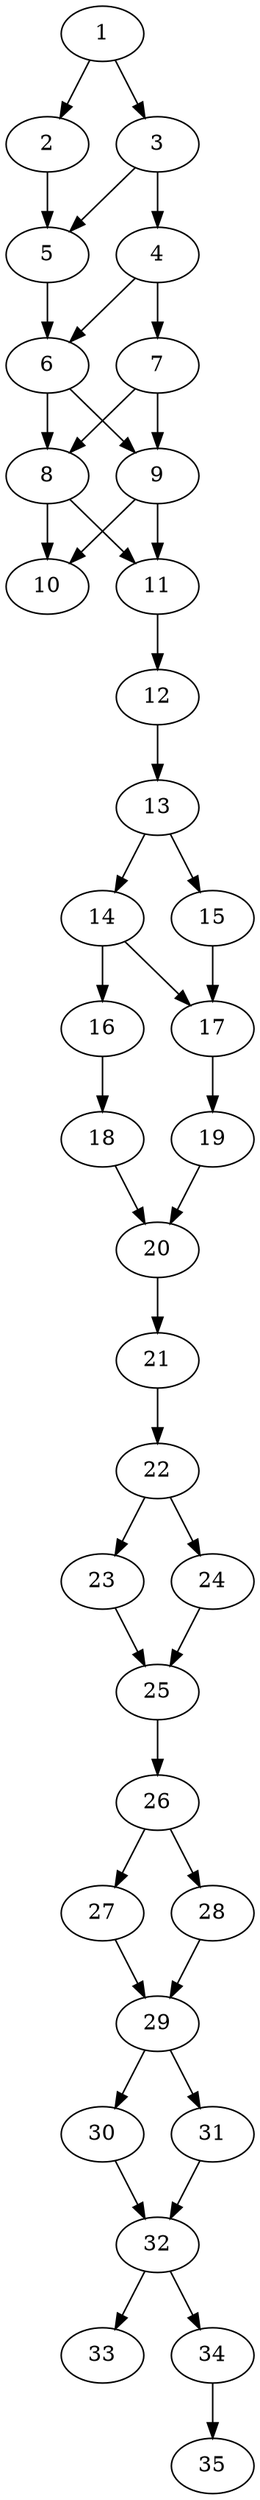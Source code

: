 // DAG automatically generated by daggen at Thu Oct  3 14:05:36 2019
// ./daggen --dot -n 35 --ccr 0.5 --fat 0.3 --regular 0.5 --density 0.9 --mindata 5242880 --maxdata 52428800 
digraph G {
  1 [size="46352384", alpha="0.08", expect_size="23176192"] 
  1 -> 2 [size ="23176192"]
  1 -> 3 [size ="23176192"]
  2 [size="69326848", alpha="0.09", expect_size="34663424"] 
  2 -> 5 [size ="34663424"]
  3 [size="13979648", alpha="0.11", expect_size="6989824"] 
  3 -> 4 [size ="6989824"]
  3 -> 5 [size ="6989824"]
  4 [size="99905536", alpha="0.04", expect_size="49952768"] 
  4 -> 6 [size ="49952768"]
  4 -> 7 [size ="49952768"]
  5 [size="90826752", alpha="0.04", expect_size="45413376"] 
  5 -> 6 [size ="45413376"]
  6 [size="43612160", alpha="0.16", expect_size="21806080"] 
  6 -> 8 [size ="21806080"]
  6 -> 9 [size ="21806080"]
  7 [size="35430400", alpha="0.18", expect_size="17715200"] 
  7 -> 8 [size ="17715200"]
  7 -> 9 [size ="17715200"]
  8 [size="36206592", alpha="0.05", expect_size="18103296"] 
  8 -> 10 [size ="18103296"]
  8 -> 11 [size ="18103296"]
  9 [size="48250880", alpha="0.07", expect_size="24125440"] 
  9 -> 10 [size ="24125440"]
  9 -> 11 [size ="24125440"]
  10 [size="16619520", alpha="0.04", expect_size="8309760"] 
  11 [size="94246912", alpha="0.06", expect_size="47123456"] 
  11 -> 12 [size ="47123456"]
  12 [size="37468160", alpha="0.02", expect_size="18734080"] 
  12 -> 13 [size ="18734080"]
  13 [size="81893376", alpha="0.11", expect_size="40946688"] 
  13 -> 14 [size ="40946688"]
  13 -> 15 [size ="40946688"]
  14 [size="40019968", alpha="0.13", expect_size="20009984"] 
  14 -> 16 [size ="20009984"]
  14 -> 17 [size ="20009984"]
  15 [size="57352192", alpha="0.13", expect_size="28676096"] 
  15 -> 17 [size ="28676096"]
  16 [size="78426112", alpha="0.11", expect_size="39213056"] 
  16 -> 18 [size ="39213056"]
  17 [size="57589760", alpha="0.10", expect_size="28794880"] 
  17 -> 19 [size ="28794880"]
  18 [size="50149376", alpha="0.06", expect_size="25074688"] 
  18 -> 20 [size ="25074688"]
  19 [size="74412032", alpha="0.16", expect_size="37206016"] 
  19 -> 20 [size ="37206016"]
  20 [size="11870208", alpha="0.07", expect_size="5935104"] 
  20 -> 21 [size ="5935104"]
  21 [size="28573696", alpha="0.05", expect_size="14286848"] 
  21 -> 22 [size ="14286848"]
  22 [size="58404864", alpha="0.16", expect_size="29202432"] 
  22 -> 23 [size ="29202432"]
  22 -> 24 [size ="29202432"]
  23 [size="68171776", alpha="0.07", expect_size="34085888"] 
  23 -> 25 [size ="34085888"]
  24 [size="26339328", alpha="0.17", expect_size="13169664"] 
  24 -> 25 [size ="13169664"]
  25 [size="89126912", alpha="0.05", expect_size="44563456"] 
  25 -> 26 [size ="44563456"]
  26 [size="56064000", alpha="0.19", expect_size="28032000"] 
  26 -> 27 [size ="28032000"]
  26 -> 28 [size ="28032000"]
  27 [size="11999232", alpha="0.19", expect_size="5999616"] 
  27 -> 29 [size ="5999616"]
  28 [size="59152384", alpha="0.04", expect_size="29576192"] 
  28 -> 29 [size ="29576192"]
  29 [size="87093248", alpha="0.17", expect_size="43546624"] 
  29 -> 30 [size ="43546624"]
  29 -> 31 [size ="43546624"]
  30 [size="68700160", alpha="0.12", expect_size="34350080"] 
  30 -> 32 [size ="34350080"]
  31 [size="100337664", alpha="0.04", expect_size="50168832"] 
  31 -> 32 [size ="50168832"]
  32 [size="29130752", alpha="0.02", expect_size="14565376"] 
  32 -> 33 [size ="14565376"]
  32 -> 34 [size ="14565376"]
  33 [size="102662144", alpha="0.15", expect_size="51331072"] 
  34 [size="41314304", alpha="0.14", expect_size="20657152"] 
  34 -> 35 [size ="20657152"]
  35 [size="28876800", alpha="0.03", expect_size="14438400"] 
}
